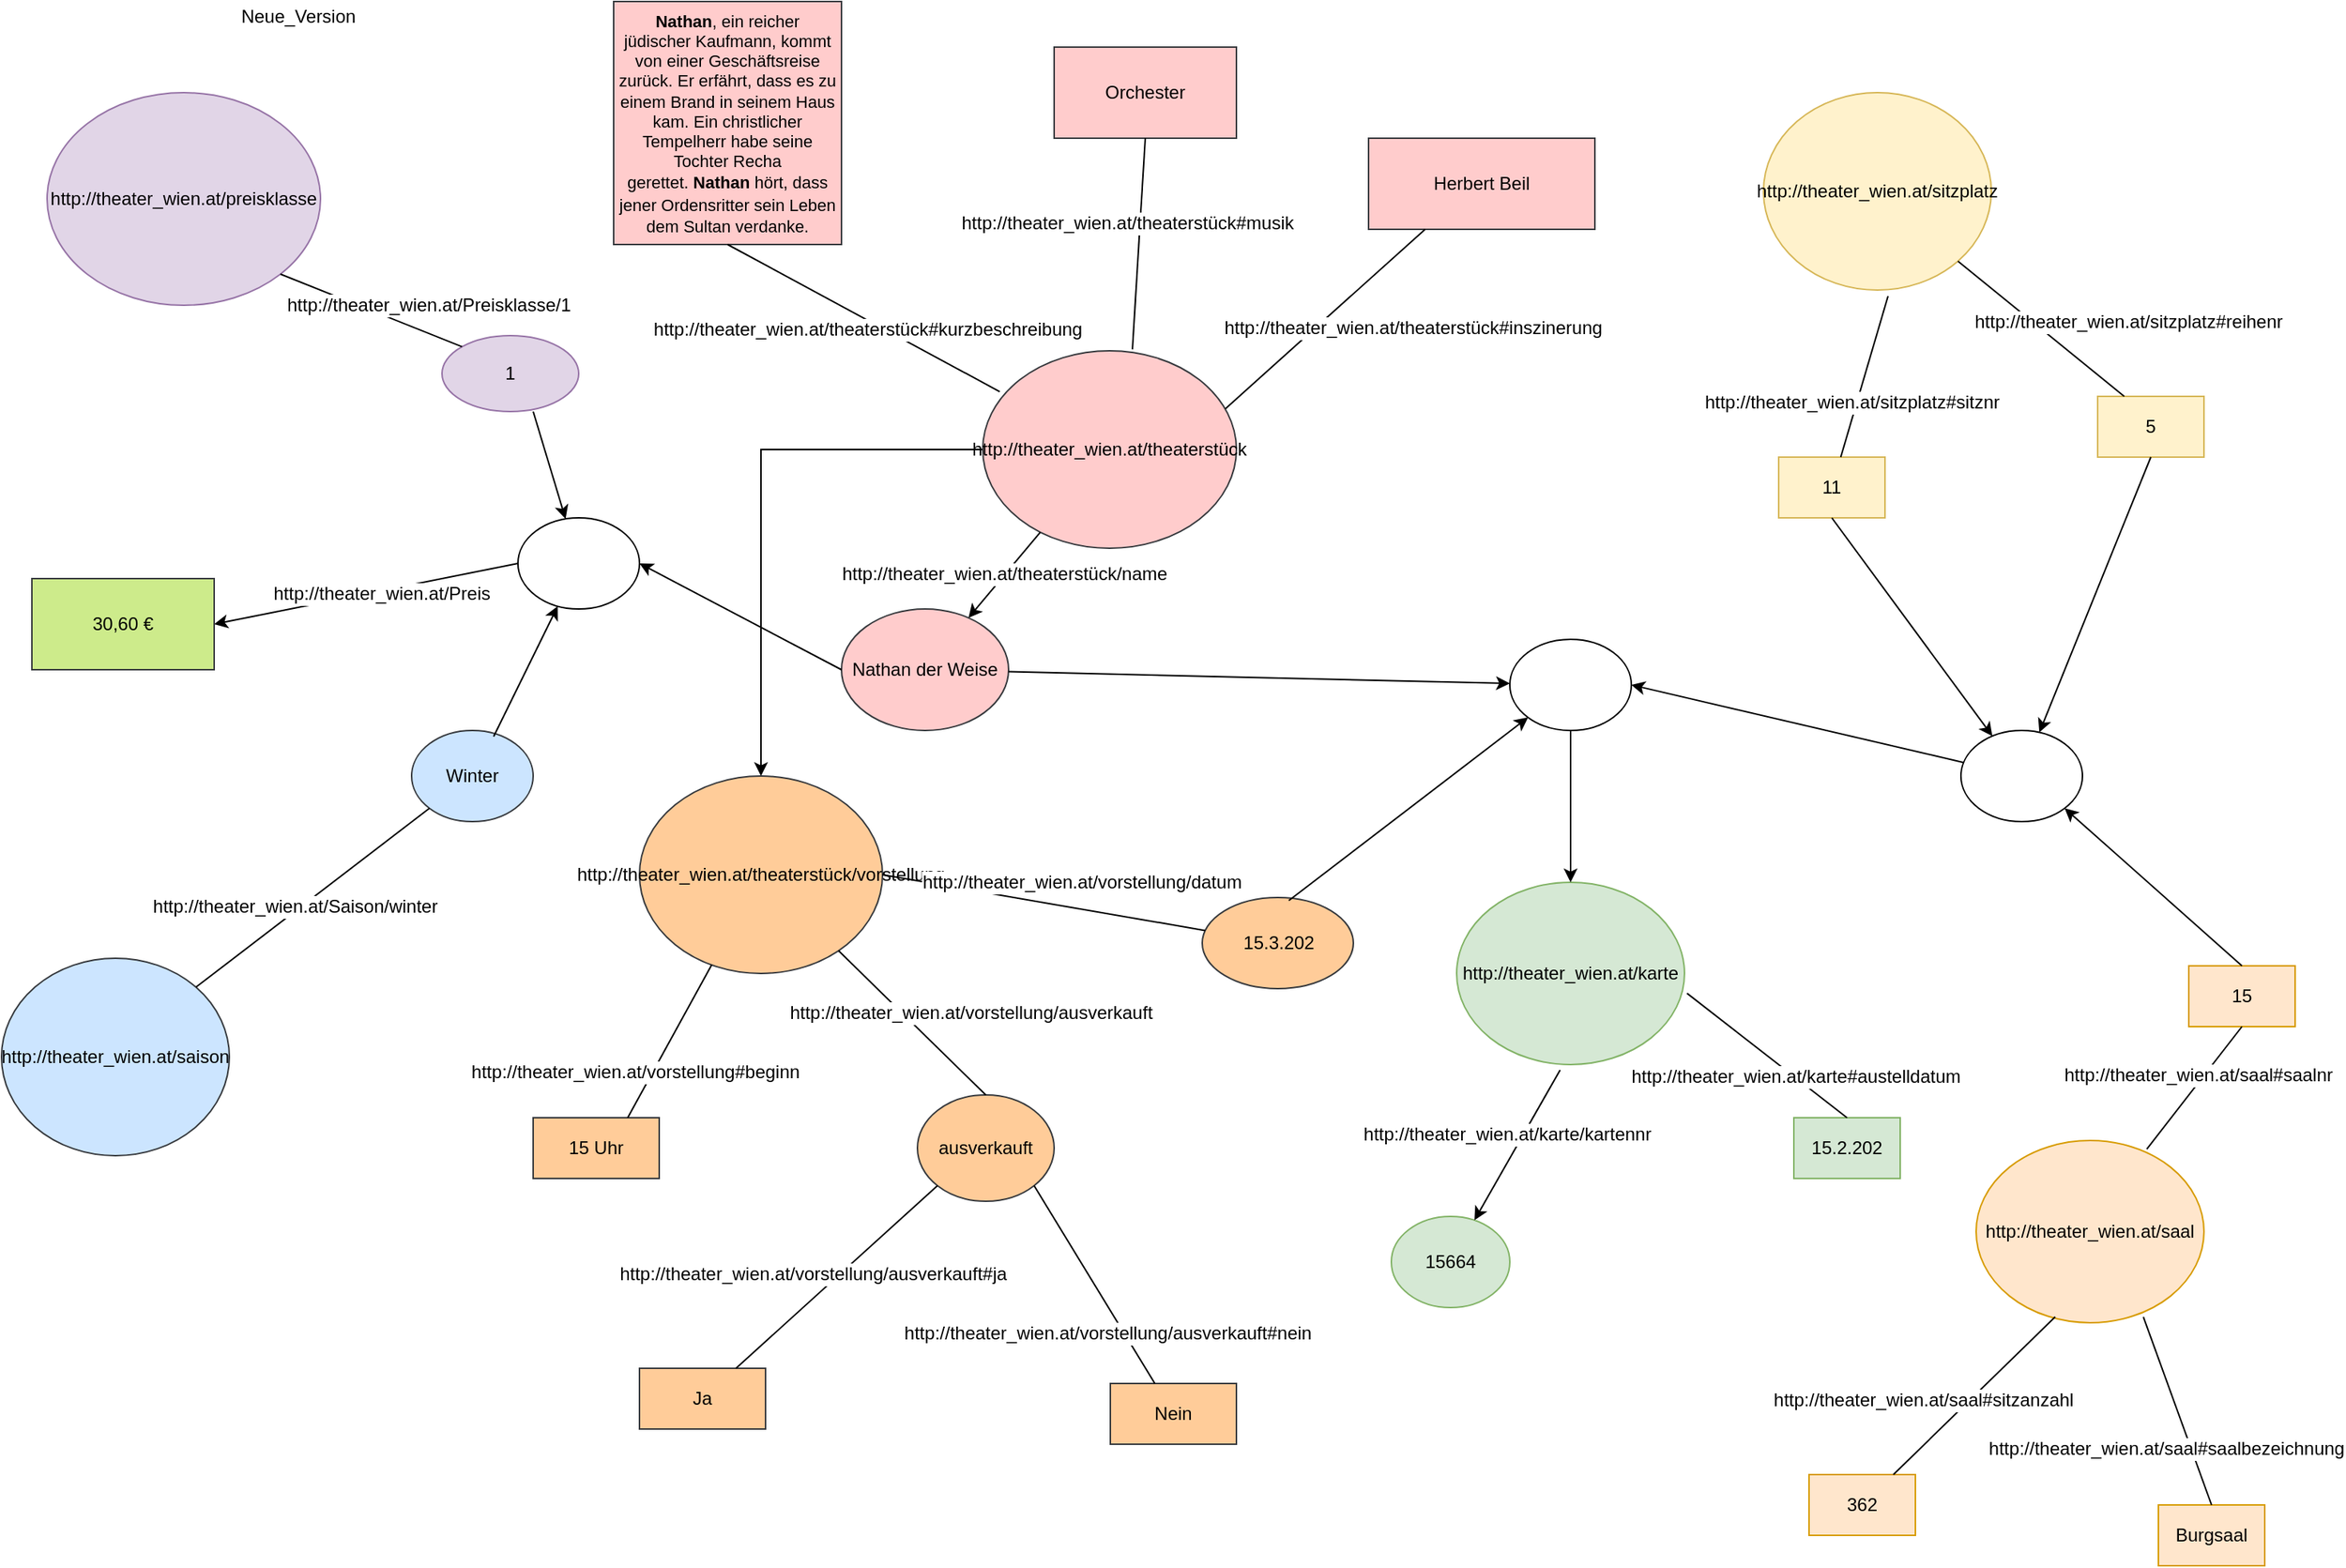 <mxfile version="12.9.7" type="device"><diagram id="sLKnjwL-e7nwLoqmbMFg" name="Page-1"><mxGraphModel dx="989" dy="905" grid="1" gridSize="10" guides="1" tooltips="1" connect="1" arrows="1" fold="1" page="1" pageScale="1" pageWidth="827" pageHeight="1169" math="0" shadow="0"><root><mxCell id="0"/><mxCell id="1" parent="0"/><mxCell id="UU5vE-nfYi3ChMqObCDJ-2" value="" style="edgeStyle=orthogonalEdgeStyle;rounded=0;orthogonalLoop=1;jettySize=auto;html=1;" edge="1" parent="1" source="2wNeziooIKiLFg-yDV3l-1" target="2wNeziooIKiLFg-yDV3l-10"><mxGeometry relative="1" as="geometry"><mxPoint x="1639.5" y="470" as="targetPoint"/></mxGeometry></mxCell><mxCell id="2wNeziooIKiLFg-yDV3l-1" value="http://theater_wien.at/theaterstück" style="ellipse;whiteSpace=wrap;html=1;fillColor=#ffcccc;strokeColor=#36393d;" parent="1" vertex="1"><mxGeometry x="1556" y="260" width="167" height="130" as="geometry"/></mxCell><mxCell id="2wNeziooIKiLFg-yDV3l-2" value="Nathan der Weise" style="ellipse;whiteSpace=wrap;html=1;fillColor=#ffcccc;strokeColor=#36393d;" parent="1" vertex="1"><mxGeometry x="1463" y="430" width="110" height="80" as="geometry"/></mxCell><mxCell id="2wNeziooIKiLFg-yDV3l-3" value="Orchester" style="rounded=0;whiteSpace=wrap;html=1;fillColor=#ffcccc;strokeColor=#36393d;" parent="1" vertex="1"><mxGeometry x="1603" y="60" width="120" height="60" as="geometry"/></mxCell><mxCell id="2wNeziooIKiLFg-yDV3l-4" value="&lt;font style=&quot;font-size: 11px&quot;&gt;&lt;span class=&quot;ILfuVd&quot;&gt;&lt;span class=&quot;e24Kjd&quot;&gt;&lt;b&gt;Nathan&lt;/b&gt;, ein reicher &lt;br&gt;&lt;/span&gt;&lt;/span&gt;&lt;/font&gt;&lt;div style=&quot;font-size: 11px&quot;&gt;&lt;div align=&quot;center&quot;&gt;&lt;font style=&quot;font-size: 11px&quot;&gt;&lt;span class=&quot;ILfuVd&quot;&gt;&lt;span class=&quot;e24Kjd&quot;&gt;jüdischer Kaufmann, kommt von einer Geschäftsreise zurück. Er erfährt, dass es zu einem Brand in seinem Haus kam. Ein christlicher Tempelherr habe seine Tochter Recha &lt;/span&gt;&lt;/span&gt;&lt;br&gt;&lt;/font&gt;&lt;/div&gt;&lt;font style=&quot;font-size: 11px&quot;&gt;&lt;span class=&quot;ILfuVd&quot;&gt;&lt;span class=&quot;e24Kjd&quot;&gt;&lt;/span&gt;&lt;/span&gt;&lt;/font&gt;&lt;/div&gt;&lt;font style=&quot;font-size: 11px&quot;&gt;&lt;span class=&quot;ILfuVd&quot;&gt;&lt;span class=&quot;e24Kjd&quot;&gt;gerettet. &lt;b&gt;Nathan&lt;/b&gt; hört, dass jener Ordensritter sein Leben dem Sultan verdanke.&lt;/span&gt;&lt;/span&gt;&lt;/font&gt;" style="rounded=0;whiteSpace=wrap;html=1;fillColor=#ffcccc;strokeColor=#36393d;" parent="1" vertex="1"><mxGeometry x="1313" y="30" width="150" height="160" as="geometry"/></mxCell><mxCell id="2wNeziooIKiLFg-yDV3l-5" value="Herbert Beil" style="rounded=0;whiteSpace=wrap;html=1;fillColor=#ffcccc;strokeColor=#36393d;" parent="1" vertex="1"><mxGeometry x="1810" y="120" width="149" height="60" as="geometry"/></mxCell><mxCell id="2wNeziooIKiLFg-yDV3l-7" value="http://theater_wien.at/preisklasse" style="ellipse;whiteSpace=wrap;html=1;fillColor=#e1d5e7;strokeColor=#9673a6;" parent="1" vertex="1"><mxGeometry x="940" y="90" width="180" height="140" as="geometry"/></mxCell><mxCell id="2wNeziooIKiLFg-yDV3l-8" value="http://theater_wien.at/saal" style="ellipse;whiteSpace=wrap;html=1;fillColor=#ffe6cc;strokeColor=#d79b00;" parent="1" vertex="1"><mxGeometry x="2210" y="780" width="150" height="120" as="geometry"/></mxCell><mxCell id="2wNeziooIKiLFg-yDV3l-9" value="http://theater_wien.at/sitzplatz" style="ellipse;whiteSpace=wrap;html=1;fillColor=#fff2cc;strokeColor=#d6b656;" parent="1" vertex="1"><mxGeometry x="2070" y="90" width="150" height="130" as="geometry"/></mxCell><mxCell id="2wNeziooIKiLFg-yDV3l-10" value="http://theater_wien.at/theaterstück/vorstellung" style="ellipse;whiteSpace=wrap;html=1;fillColor=#ffcc99;strokeColor=#36393d;" parent="1" vertex="1"><mxGeometry x="1330" y="540" width="160" height="130" as="geometry"/></mxCell><mxCell id="2wNeziooIKiLFg-yDV3l-11" value="" style="endArrow=classic;html=1;" parent="1" source="2wNeziooIKiLFg-yDV3l-1" target="2wNeziooIKiLFg-yDV3l-2" edge="1"><mxGeometry width="50" height="50" relative="1" as="geometry"><mxPoint x="1560" y="350" as="sourcePoint"/><mxPoint x="1273" y="630" as="targetPoint"/></mxGeometry></mxCell><mxCell id="QYYGPeCAI0np7RT4nymk-9" value="http://theater_wien.at/theaterstück/name" style="text;html=1;align=center;verticalAlign=middle;resizable=0;points=[];labelBackgroundColor=#ffffff;" parent="2wNeziooIKiLFg-yDV3l-11" vertex="1" connectable="0"><mxGeometry x="-0.251" relative="1" as="geometry"><mxPoint x="-6.69" y="5.82" as="offset"/></mxGeometry></mxCell><mxCell id="QYYGPeCAI0np7RT4nymk-2" value="" style="endArrow=none;html=1;exitX=0.957;exitY=0.293;exitDx=0;exitDy=0;exitPerimeter=0;entryX=0.25;entryY=1;entryDx=0;entryDy=0;" parent="1" source="2wNeziooIKiLFg-yDV3l-1" target="2wNeziooIKiLFg-yDV3l-5" edge="1"><mxGeometry width="50" height="50" relative="1" as="geometry"><mxPoint x="1503" y="370" as="sourcePoint"/><mxPoint x="1553" y="320" as="targetPoint"/></mxGeometry></mxCell><mxCell id="QYYGPeCAI0np7RT4nymk-8" value="http://theater_wien.at/theaterstück#inszinerung" style="text;html=1;align=center;verticalAlign=middle;resizable=0;points=[];labelBackgroundColor=#ffffff;" parent="QYYGPeCAI0np7RT4nymk-2" vertex="1" connectable="0"><mxGeometry x="0.246" y="1" relative="1" as="geometry"><mxPoint x="41.4" y="20.48" as="offset"/></mxGeometry></mxCell><mxCell id="QYYGPeCAI0np7RT4nymk-3" value="" style="endArrow=none;html=1;exitX=0.067;exitY=0.207;exitDx=0;exitDy=0;exitPerimeter=0;entryX=0.5;entryY=1;entryDx=0;entryDy=0;" parent="1" source="2wNeziooIKiLFg-yDV3l-1" target="2wNeziooIKiLFg-yDV3l-4" edge="1"><mxGeometry width="50" height="50" relative="1" as="geometry"><mxPoint x="1633.97" y="241.02" as="sourcePoint"/><mxPoint x="1690.25" y="180" as="targetPoint"/></mxGeometry></mxCell><mxCell id="QYYGPeCAI0np7RT4nymk-6" value="&lt;div&gt;http://theater_wien.at/theaterstück#kurzbeschreibung&lt;/div&gt;" style="text;html=1;align=center;verticalAlign=middle;resizable=0;points=[];labelBackgroundColor=#ffffff;" parent="QYYGPeCAI0np7RT4nymk-3" vertex="1" connectable="0"><mxGeometry x="-0.407" y="-3" relative="1" as="geometry"><mxPoint x="-35.2" y="-10.1" as="offset"/></mxGeometry></mxCell><mxCell id="QYYGPeCAI0np7RT4nymk-4" value="" style="endArrow=none;html=1;exitX=0.59;exitY=-0.007;exitDx=0;exitDy=0;exitPerimeter=0;entryX=0.5;entryY=1;entryDx=0;entryDy=0;" parent="1" source="2wNeziooIKiLFg-yDV3l-1" target="2wNeziooIKiLFg-yDV3l-3" edge="1"><mxGeometry width="50" height="50" relative="1" as="geometry"><mxPoint x="1523.0" y="180" as="sourcePoint"/><mxPoint x="1720" y="110" as="targetPoint"/></mxGeometry></mxCell><mxCell id="QYYGPeCAI0np7RT4nymk-7" value="http://theater_wien.at/theaterstück#musik" style="text;html=1;align=center;verticalAlign=middle;resizable=0;points=[];labelBackgroundColor=#ffffff;" parent="QYYGPeCAI0np7RT4nymk-4" vertex="1" connectable="0"><mxGeometry x="0.192" relative="1" as="geometry"><mxPoint x="-8.99" y="-0.35" as="offset"/></mxGeometry></mxCell><mxCell id="QYYGPeCAI0np7RT4nymk-12" value="15 Uhr" style="rounded=0;whiteSpace=wrap;html=1;fillColor=#ffcc99;strokeColor=#36393d;" parent="1" vertex="1"><mxGeometry x="1260" y="765" width="83" height="40" as="geometry"/></mxCell><mxCell id="QYYGPeCAI0np7RT4nymk-13" value="ausverkauft" style="ellipse;whiteSpace=wrap;html=1;fillColor=#ffcc99;strokeColor=#36393d;" parent="1" vertex="1"><mxGeometry x="1513" y="750" width="90" height="70" as="geometry"/></mxCell><mxCell id="QYYGPeCAI0np7RT4nymk-14" value="Ja" style="rounded=0;whiteSpace=wrap;html=1;fillColor=#ffcc99;strokeColor=#36393d;" parent="1" vertex="1"><mxGeometry x="1330" y="930" width="83" height="40" as="geometry"/></mxCell><mxCell id="QYYGPeCAI0np7RT4nymk-15" value="Nein" style="rounded=0;whiteSpace=wrap;html=1;fillColor=#ffcc99;strokeColor=#36393d;" parent="1" vertex="1"><mxGeometry x="1640" y="940" width="83" height="40" as="geometry"/></mxCell><mxCell id="QYYGPeCAI0np7RT4nymk-16" value="" style="endArrow=none;html=1;entryX=0.75;entryY=0;entryDx=0;entryDy=0;" parent="1" source="2wNeziooIKiLFg-yDV3l-10" target="QYYGPeCAI0np7RT4nymk-12" edge="1"><mxGeometry width="50" height="50" relative="1" as="geometry"><mxPoint x="1503" y="610" as="sourcePoint"/><mxPoint x="1553" y="560" as="targetPoint"/></mxGeometry></mxCell><mxCell id="QYYGPeCAI0np7RT4nymk-24" value="http://theater_wien.at/vorstellung#beginn" style="text;html=1;align=center;verticalAlign=middle;resizable=0;points=[];labelBackgroundColor=#ffffff;" parent="QYYGPeCAI0np7RT4nymk-16" vertex="1" connectable="0"><mxGeometry x="0.536" y="-1" relative="1" as="geometry"><mxPoint x="-7.45" y="-6.21" as="offset"/></mxGeometry></mxCell><mxCell id="QYYGPeCAI0np7RT4nymk-17" value="" style="endArrow=none;html=1;exitX=0;exitY=1;exitDx=0;exitDy=0;" parent="1" source="QYYGPeCAI0np7RT4nymk-13" target="QYYGPeCAI0np7RT4nymk-14" edge="1"><mxGeometry width="50" height="50" relative="1" as="geometry"><mxPoint x="1423.004" y="733.133" as="sourcePoint"/><mxPoint x="1398.29" y="770" as="targetPoint"/></mxGeometry></mxCell><mxCell id="QYYGPeCAI0np7RT4nymk-22" value="http://theater_wien.at/vorstellung/ausverkauft#ja" style="text;html=1;align=center;verticalAlign=middle;resizable=0;points=[];labelBackgroundColor=#ffffff;" parent="QYYGPeCAI0np7RT4nymk-17" vertex="1" connectable="0"><mxGeometry x="0.502" y="1" relative="1" as="geometry"><mxPoint x="17.01" y="-33.15" as="offset"/></mxGeometry></mxCell><mxCell id="QYYGPeCAI0np7RT4nymk-18" value="" style="endArrow=none;html=1;entryX=0.5;entryY=0;entryDx=0;entryDy=0;" parent="1" source="2wNeziooIKiLFg-yDV3l-10" target="QYYGPeCAI0np7RT4nymk-13" edge="1"><mxGeometry width="50" height="50" relative="1" as="geometry"><mxPoint x="1416.964" y="673.133" as="sourcePoint"/><mxPoint x="1392.25" y="710" as="targetPoint"/></mxGeometry></mxCell><mxCell id="QYYGPeCAI0np7RT4nymk-20" value="http://theater_wien.at/vorstellung/ausverkauft" style="text;html=1;align=center;verticalAlign=middle;resizable=0;points=[];labelBackgroundColor=#ffffff;" parent="QYYGPeCAI0np7RT4nymk-18" vertex="1" connectable="0"><mxGeometry x="0.439" y="-1" relative="1" as="geometry"><mxPoint x="18.09" y="-28.6" as="offset"/></mxGeometry></mxCell><mxCell id="QYYGPeCAI0np7RT4nymk-19" value="" style="endArrow=none;html=1;exitX=1;exitY=1;exitDx=0;exitDy=0;" parent="1" source="QYYGPeCAI0np7RT4nymk-13" target="QYYGPeCAI0np7RT4nymk-15" edge="1"><mxGeometry width="50" height="50" relative="1" as="geometry"><mxPoint x="1478" y="760" as="sourcePoint"/><mxPoint x="1483" y="790" as="targetPoint"/></mxGeometry></mxCell><mxCell id="QYYGPeCAI0np7RT4nymk-23" value="http://theater_wien.at/vorstellung/ausverkauft#nein" style="text;html=1;align=center;verticalAlign=middle;resizable=0;points=[];labelBackgroundColor=#ffffff;" parent="QYYGPeCAI0np7RT4nymk-19" vertex="1" connectable="0"><mxGeometry x="0.45" y="2" relative="1" as="geometry"><mxPoint x="-11.25" y="3.97" as="offset"/></mxGeometry></mxCell><mxCell id="QYYGPeCAI0np7RT4nymk-25" value="15.3.202" style="ellipse;whiteSpace=wrap;html=1;fillColor=#ffcc99;strokeColor=#36393d;" parent="1" vertex="1"><mxGeometry x="1700.5" y="620" width="99.5" height="60" as="geometry"/></mxCell><mxCell id="QYYGPeCAI0np7RT4nymk-26" value="" style="endArrow=none;html=1;exitX=1;exitY=0.5;exitDx=0;exitDy=0;" parent="1" source="2wNeziooIKiLFg-yDV3l-10" target="QYYGPeCAI0np7RT4nymk-25" edge="1"><mxGeometry width="50" height="50" relative="1" as="geometry"><mxPoint x="1523" y="680" as="sourcePoint"/><mxPoint x="1573" y="630" as="targetPoint"/></mxGeometry></mxCell><mxCell id="QYYGPeCAI0np7RT4nymk-28" value="http://theater_wien.at/vorstellung/datum" style="text;html=1;align=center;verticalAlign=middle;resizable=0;points=[];labelBackgroundColor=#ffffff;" parent="QYYGPeCAI0np7RT4nymk-26" vertex="1" connectable="0"><mxGeometry x="0.497" y="-1" relative="1" as="geometry"><mxPoint x="-28.64" y="-23.48" as="offset"/></mxGeometry></mxCell><mxCell id="QYYGPeCAI0np7RT4nymk-29" value="" style="endArrow=classic;html=1;exitX=0.573;exitY=0.033;exitDx=0;exitDy=0;exitPerimeter=0;" parent="1" source="QYYGPeCAI0np7RT4nymk-25" target="QYYGPeCAI0np7RT4nymk-58" edge="1"><mxGeometry width="50" height="50" relative="1" as="geometry"><mxPoint x="1523" y="680" as="sourcePoint"/><mxPoint x="1823.967" y="507.485" as="targetPoint"/></mxGeometry></mxCell><mxCell id="QYYGPeCAI0np7RT4nymk-30" value="" style="endArrow=classic;html=1;" parent="1" source="2wNeziooIKiLFg-yDV3l-2" target="QYYGPeCAI0np7RT4nymk-58" edge="1"><mxGeometry width="50" height="50" relative="1" as="geometry"><mxPoint x="1692.996" y="561.02" as="sourcePoint"/><mxPoint x="1800" y="480.0" as="targetPoint"/></mxGeometry></mxCell><mxCell id="QYYGPeCAI0np7RT4nymk-33" value="http://theater_wien.at/saison" style="ellipse;whiteSpace=wrap;html=1;fillColor=#cce5ff;strokeColor=#36393d;" parent="1" vertex="1"><mxGeometry x="910" y="660" width="150" height="130" as="geometry"/></mxCell><mxCell id="QYYGPeCAI0np7RT4nymk-34" value="" style="ellipse;whiteSpace=wrap;html=1;" parent="1" vertex="1"><mxGeometry x="1250" y="370" width="80" height="60" as="geometry"/></mxCell><mxCell id="QYYGPeCAI0np7RT4nymk-35" value="1" style="ellipse;whiteSpace=wrap;html=1;fillColor=#e1d5e7;strokeColor=#9673a6;" parent="1" vertex="1"><mxGeometry x="1200" y="250" width="90" height="50" as="geometry"/></mxCell><mxCell id="QYYGPeCAI0np7RT4nymk-36" value="Winter" style="ellipse;whiteSpace=wrap;html=1;fillColor=#cce5ff;strokeColor=#36393d;" parent="1" vertex="1"><mxGeometry x="1180" y="510" width="80" height="60" as="geometry"/></mxCell><mxCell id="QYYGPeCAI0np7RT4nymk-37" value="" style="endArrow=classic;html=1;exitX=0;exitY=0.5;exitDx=0;exitDy=0;entryX=1;entryY=0.5;entryDx=0;entryDy=0;" parent="1" source="2wNeziooIKiLFg-yDV3l-2" target="QYYGPeCAI0np7RT4nymk-34" edge="1"><mxGeometry width="50" height="50" relative="1" as="geometry"><mxPoint x="1400" y="660" as="sourcePoint"/><mxPoint x="1450" y="610" as="targetPoint"/></mxGeometry></mxCell><mxCell id="QYYGPeCAI0np7RT4nymk-38" value="" style="endArrow=classic;html=1;exitX=0;exitY=0.5;exitDx=0;exitDy=0;entryX=1;entryY=0.5;entryDx=0;entryDy=0;" parent="1" source="QYYGPeCAI0np7RT4nymk-34" target="QYYGPeCAI0np7RT4nymk-39" edge="1"><mxGeometry width="50" height="50" relative="1" as="geometry"><mxPoint x="1230" y="400" as="sourcePoint"/><mxPoint x="1110" y="410" as="targetPoint"/></mxGeometry></mxCell><mxCell id="QYYGPeCAI0np7RT4nymk-52" value="http://theater_wien.at/Preis" style="text;html=1;align=center;verticalAlign=middle;resizable=0;points=[];labelBackgroundColor=#ffffff;" parent="QYYGPeCAI0np7RT4nymk-38" vertex="1" connectable="0"><mxGeometry x="0.454" y="-3" relative="1" as="geometry"><mxPoint x="56.04" y="-6.15" as="offset"/></mxGeometry></mxCell><mxCell id="QYYGPeCAI0np7RT4nymk-39" value="30,60 &lt;span class=&quot;ILfuVd&quot;&gt;&lt;span class=&quot;e24Kjd&quot;&gt;€&lt;/span&gt;&lt;/span&gt;" style="rounded=0;whiteSpace=wrap;html=1;fillColor=#cdeb8b;strokeColor=#36393d;" parent="1" vertex="1"><mxGeometry x="930" y="410" width="120" height="60" as="geometry"/></mxCell><mxCell id="QYYGPeCAI0np7RT4nymk-40" value="" style="endArrow=classic;html=1;exitX=0.675;exitY=0.067;exitDx=0;exitDy=0;exitPerimeter=0;" parent="1" source="QYYGPeCAI0np7RT4nymk-36" target="QYYGPeCAI0np7RT4nymk-34" edge="1"><mxGeometry width="50" height="50" relative="1" as="geometry"><mxPoint x="1400" y="660" as="sourcePoint"/><mxPoint x="1450" y="610" as="targetPoint"/></mxGeometry></mxCell><mxCell id="QYYGPeCAI0np7RT4nymk-41" value="" style="endArrow=classic;html=1;exitX=0.667;exitY=1;exitDx=0;exitDy=0;exitPerimeter=0;" parent="1" source="QYYGPeCAI0np7RT4nymk-35" target="QYYGPeCAI0np7RT4nymk-34" edge="1"><mxGeometry width="50" height="50" relative="1" as="geometry"><mxPoint x="1250" y="292" as="sourcePoint"/><mxPoint x="1275.452" y="437.641" as="targetPoint"/></mxGeometry></mxCell><mxCell id="QYYGPeCAI0np7RT4nymk-43" value="" style="endArrow=none;html=1;exitX=1;exitY=1;exitDx=0;exitDy=0;entryX=0;entryY=0;entryDx=0;entryDy=0;" parent="1" source="2wNeziooIKiLFg-yDV3l-7" target="QYYGPeCAI0np7RT4nymk-35" edge="1"><mxGeometry width="50" height="50" relative="1" as="geometry"><mxPoint x="1400" y="660" as="sourcePoint"/><mxPoint x="1450" y="610" as="targetPoint"/></mxGeometry></mxCell><mxCell id="QYYGPeCAI0np7RT4nymk-49" value="http://theater_wien.at/Preisklasse/1" style="text;html=1;align=center;verticalAlign=middle;resizable=0;points=[];labelBackgroundColor=#ffffff;" parent="QYYGPeCAI0np7RT4nymk-43" vertex="1" connectable="0"><mxGeometry x="-0.466" y="-4" relative="1" as="geometry"><mxPoint x="66.31" y="4.1" as="offset"/></mxGeometry></mxCell><mxCell id="QYYGPeCAI0np7RT4nymk-46" value="" style="endArrow=none;html=1;exitX=1;exitY=0;exitDx=0;exitDy=0;entryX=0;entryY=1;entryDx=0;entryDy=0;" parent="1" source="QYYGPeCAI0np7RT4nymk-33" target="QYYGPeCAI0np7RT4nymk-36" edge="1"><mxGeometry width="50" height="50" relative="1" as="geometry"><mxPoint x="1400" y="660" as="sourcePoint"/><mxPoint x="1450" y="610" as="targetPoint"/></mxGeometry></mxCell><mxCell id="QYYGPeCAI0np7RT4nymk-47" value="http://theater_wien.at/Saison/winter" style="text;html=1;align=center;verticalAlign=middle;resizable=0;points=[];labelBackgroundColor=#ffffff;" parent="QYYGPeCAI0np7RT4nymk-46" vertex="1" connectable="0"><mxGeometry x="-0.382" y="-4" relative="1" as="geometry"><mxPoint x="14.21" y="-19.79" as="offset"/></mxGeometry></mxCell><mxCell id="QYYGPeCAI0np7RT4nymk-53" value="362" style="rounded=0;whiteSpace=wrap;html=1;fillColor=#ffe6cc;strokeColor=#d79b00;" parent="1" vertex="1"><mxGeometry x="2100" y="1000" width="70" height="40" as="geometry"/></mxCell><mxCell id="QYYGPeCAI0np7RT4nymk-54" value="Burgsaal" style="rounded=0;whiteSpace=wrap;html=1;fillColor=#ffe6cc;strokeColor=#d79b00;" parent="1" vertex="1"><mxGeometry x="2330" y="1020" width="70" height="40" as="geometry"/></mxCell><mxCell id="QYYGPeCAI0np7RT4nymk-55" value="11" style="rounded=0;whiteSpace=wrap;html=1;fillColor=#fff2cc;strokeColor=#d6b656;" parent="1" vertex="1"><mxGeometry x="2080" y="330" width="70" height="40" as="geometry"/></mxCell><mxCell id="QYYGPeCAI0np7RT4nymk-56" value="5" style="rounded=0;whiteSpace=wrap;html=1;fillColor=#fff2cc;strokeColor=#d6b656;" parent="1" vertex="1"><mxGeometry x="2290" y="290" width="70" height="40" as="geometry"/></mxCell><mxCell id="QYYGPeCAI0np7RT4nymk-57" value="" style="ellipse;whiteSpace=wrap;html=1;" parent="1" vertex="1"><mxGeometry x="2200" y="510" width="80" height="60" as="geometry"/></mxCell><mxCell id="QYYGPeCAI0np7RT4nymk-58" value="" style="ellipse;whiteSpace=wrap;html=1;" parent="1" vertex="1"><mxGeometry x="1903" y="450" width="80" height="60" as="geometry"/></mxCell><mxCell id="QYYGPeCAI0np7RT4nymk-59" value="" style="endArrow=classic;html=1;entryX=1;entryY=0.5;entryDx=0;entryDy=0;" parent="1" source="QYYGPeCAI0np7RT4nymk-57" target="QYYGPeCAI0np7RT4nymk-58" edge="1"><mxGeometry width="50" height="50" relative="1" as="geometry"><mxPoint x="1560" y="570" as="sourcePoint"/><mxPoint x="1610" y="520" as="targetPoint"/></mxGeometry></mxCell><mxCell id="QYYGPeCAI0np7RT4nymk-64" value="" style="endArrow=none;html=1;" parent="1" target="QYYGPeCAI0np7RT4nymk-55" edge="1"><mxGeometry width="50" height="50" relative="1" as="geometry"><mxPoint x="2152" y="224" as="sourcePoint"/><mxPoint x="1610" y="520" as="targetPoint"/></mxGeometry></mxCell><mxCell id="QYYGPeCAI0np7RT4nymk-67" value="http://theater_wien.at/sitzplatz#sitznr" style="text;html=1;align=center;verticalAlign=middle;resizable=0;points=[];labelBackgroundColor=#ffffff;" parent="QYYGPeCAI0np7RT4nymk-64" vertex="1" connectable="0"><mxGeometry x="0.338" y="-4" relative="1" as="geometry"><mxPoint as="offset"/></mxGeometry></mxCell><mxCell id="QYYGPeCAI0np7RT4nymk-65" value="" style="endArrow=none;html=1;exitX=1;exitY=1;exitDx=0;exitDy=0;entryX=0.25;entryY=0;entryDx=0;entryDy=0;" parent="1" source="2wNeziooIKiLFg-yDV3l-9" target="QYYGPeCAI0np7RT4nymk-56" edge="1"><mxGeometry width="50" height="50" relative="1" as="geometry"><mxPoint x="1560" y="570" as="sourcePoint"/><mxPoint x="1610" y="520" as="targetPoint"/></mxGeometry></mxCell><mxCell id="QYYGPeCAI0np7RT4nymk-66" value="http://theater_wien.at/sitzplatz#reihenr" style="text;html=1;align=center;verticalAlign=middle;resizable=0;points=[];labelBackgroundColor=#ffffff;" parent="QYYGPeCAI0np7RT4nymk-65" vertex="1" connectable="0"><mxGeometry x="0.19" y="6" relative="1" as="geometry"><mxPoint x="42.44" y="-8.86" as="offset"/></mxGeometry></mxCell><mxCell id="QYYGPeCAI0np7RT4nymk-68" value="" style="endArrow=none;html=1;exitX=0.347;exitY=0.968;exitDx=0;exitDy=0;exitPerimeter=0;" parent="1" source="2wNeziooIKiLFg-yDV3l-8" target="QYYGPeCAI0np7RT4nymk-53" edge="1"><mxGeometry width="50" height="50" relative="1" as="geometry"><mxPoint x="2162" y="234" as="sourcePoint"/><mxPoint x="2259" y="830" as="targetPoint"/><Array as="points"/></mxGeometry></mxCell><mxCell id="QYYGPeCAI0np7RT4nymk-69" value="http://theater_wien.at/saal#sitzanzahl" style="text;html=1;align=center;verticalAlign=middle;resizable=0;points=[];labelBackgroundColor=#ffffff;" parent="QYYGPeCAI0np7RT4nymk-68" vertex="1" connectable="0"><mxGeometry x="0.338" y="-4" relative="1" as="geometry"><mxPoint x="-13.51" y="-11.61" as="offset"/></mxGeometry></mxCell><mxCell id="QYYGPeCAI0np7RT4nymk-71" value="" style="endArrow=none;html=1;exitX=0.734;exitY=0.968;exitDx=0;exitDy=0;entryX=0.5;entryY=0;entryDx=0;entryDy=0;exitPerimeter=0;" parent="1" source="2wNeziooIKiLFg-yDV3l-8" target="QYYGPeCAI0np7RT4nymk-54" edge="1"><mxGeometry width="50" height="50" relative="1" as="geometry"><mxPoint x="2172" y="244" as="sourcePoint"/><mxPoint x="2140.873" y="350" as="targetPoint"/></mxGeometry></mxCell><mxCell id="QYYGPeCAI0np7RT4nymk-72" value="http://theater_wien.at/saal#saalbezeichnung" style="text;html=1;align=center;verticalAlign=middle;resizable=0;points=[];labelBackgroundColor=#ffffff;" parent="QYYGPeCAI0np7RT4nymk-71" vertex="1" connectable="0"><mxGeometry x="0.338" y="-4" relative="1" as="geometry"><mxPoint x="-11.57" y="2.93" as="offset"/></mxGeometry></mxCell><mxCell id="QYYGPeCAI0np7RT4nymk-74" value="http://theater_wien.at/karte" style="ellipse;whiteSpace=wrap;html=1;fillColor=#d5e8d4;strokeColor=#82b366;" parent="1" vertex="1"><mxGeometry x="1868" y="610" width="150" height="120" as="geometry"/></mxCell><mxCell id="QYYGPeCAI0np7RT4nymk-77" value="15" style="rounded=0;whiteSpace=wrap;html=1;fillColor=#ffe6cc;strokeColor=#d79b00;" parent="1" vertex="1"><mxGeometry x="2350" y="665" width="70" height="40" as="geometry"/></mxCell><mxCell id="QYYGPeCAI0np7RT4nymk-80" value="" style="endArrow=none;html=1;exitX=0.749;exitY=0.047;exitDx=0;exitDy=0;entryX=0.5;entryY=1;entryDx=0;entryDy=0;exitPerimeter=0;" parent="1" source="2wNeziooIKiLFg-yDV3l-8" target="QYYGPeCAI0np7RT4nymk-77" edge="1"><mxGeometry width="50" height="50" relative="1" as="geometry"><mxPoint x="2330.1" y="906.16" as="sourcePoint"/><mxPoint x="2410" y="610" as="targetPoint"/><Array as="points"/></mxGeometry></mxCell><mxCell id="QYYGPeCAI0np7RT4nymk-81" value="http://theater_wien.at/saal#saalnr" style="text;html=1;align=center;verticalAlign=middle;resizable=0;points=[];labelBackgroundColor=#ffffff;" parent="QYYGPeCAI0np7RT4nymk-80" vertex="1" connectable="0"><mxGeometry x="0.338" y="-4" relative="1" as="geometry"><mxPoint x="-11.57" y="2.93" as="offset"/></mxGeometry></mxCell><mxCell id="QYYGPeCAI0np7RT4nymk-84" value="" style="endArrow=classic;html=1;exitX=0.5;exitY=1;exitDx=0;exitDy=0;" parent="1" source="QYYGPeCAI0np7RT4nymk-55" target="QYYGPeCAI0np7RT4nymk-57" edge="1"><mxGeometry width="50" height="50" relative="1" as="geometry"><mxPoint x="1730" y="550" as="sourcePoint"/><mxPoint x="1780" y="500" as="targetPoint"/></mxGeometry></mxCell><mxCell id="QYYGPeCAI0np7RT4nymk-85" value="" style="endArrow=classic;html=1;exitX=0.5;exitY=1;exitDx=0;exitDy=0;" parent="1" source="QYYGPeCAI0np7RT4nymk-56" target="QYYGPeCAI0np7RT4nymk-57" edge="1"><mxGeometry width="50" height="50" relative="1" as="geometry"><mxPoint x="2125" y="380" as="sourcePoint"/><mxPoint x="2270" y="488" as="targetPoint"/></mxGeometry></mxCell><mxCell id="QYYGPeCAI0np7RT4nymk-86" value="" style="endArrow=classic;html=1;exitX=0.5;exitY=0;exitDx=0;exitDy=0;entryX=1;entryY=1;entryDx=0;entryDy=0;" parent="1" source="QYYGPeCAI0np7RT4nymk-77" target="QYYGPeCAI0np7RT4nymk-57" edge="1"><mxGeometry width="50" height="50" relative="1" as="geometry"><mxPoint x="2335" y="340" as="sourcePoint"/><mxPoint x="2278" y="540" as="targetPoint"/></mxGeometry></mxCell><mxCell id="QYYGPeCAI0np7RT4nymk-87" value="" style="endArrow=classic;html=1;exitX=0.5;exitY=1;exitDx=0;exitDy=0;" parent="1" source="QYYGPeCAI0np7RT4nymk-58" target="QYYGPeCAI0np7RT4nymk-74" edge="1"><mxGeometry width="50" height="50" relative="1" as="geometry"><mxPoint x="1730" y="550" as="sourcePoint"/><mxPoint x="1780" y="500" as="targetPoint"/></mxGeometry></mxCell><mxCell id="QYYGPeCAI0np7RT4nymk-88" value="15.2.202" style="rounded=0;whiteSpace=wrap;html=1;fillColor=#d5e8d4;strokeColor=#82b366;" parent="1" vertex="1"><mxGeometry x="2090" y="765" width="70" height="40" as="geometry"/></mxCell><mxCell id="QYYGPeCAI0np7RT4nymk-89" value="" style="endArrow=none;html=1;exitX=1.011;exitY=0.609;exitDx=0;exitDy=0;entryX=0.5;entryY=0;entryDx=0;entryDy=0;exitPerimeter=0;" parent="1" source="QYYGPeCAI0np7RT4nymk-74" target="QYYGPeCAI0np7RT4nymk-88" edge="1"><mxGeometry width="50" height="50" relative="1" as="geometry"><mxPoint x="2070" y="765" as="sourcePoint"/><mxPoint x="2214.32" y="595" as="targetPoint"/><Array as="points"/></mxGeometry></mxCell><mxCell id="QYYGPeCAI0np7RT4nymk-90" value="&lt;div&gt;http://theater_wien.at/karte#austelldatum&lt;/div&gt;" style="text;html=1;align=center;verticalAlign=middle;resizable=0;points=[];labelBackgroundColor=#ffffff;" parent="QYYGPeCAI0np7RT4nymk-89" vertex="1" connectable="0"><mxGeometry x="0.338" y="-4" relative="1" as="geometry"><mxPoint x="3.21" y="-3.16" as="offset"/></mxGeometry></mxCell><mxCell id="QYYGPeCAI0np7RT4nymk-92" value="15664" style="ellipse;whiteSpace=wrap;html=1;fillColor=#d5e8d4;strokeColor=#82b366;" parent="1" vertex="1"><mxGeometry x="1825" y="830" width="78" height="60" as="geometry"/></mxCell><mxCell id="QYYGPeCAI0np7RT4nymk-93" value="" style="endArrow=classic;html=1;exitX=0.454;exitY=1.03;exitDx=0;exitDy=0;exitPerimeter=0;" parent="1" source="QYYGPeCAI0np7RT4nymk-74" target="QYYGPeCAI0np7RT4nymk-92" edge="1"><mxGeometry width="50" height="50" relative="1" as="geometry"><mxPoint x="1930" y="720" as="sourcePoint"/><mxPoint x="1780" y="710" as="targetPoint"/><Array as="points"/></mxGeometry></mxCell><mxCell id="QYYGPeCAI0np7RT4nymk-94" value="http://theater_wien.at/karte/kartennr" style="text;html=1;align=center;verticalAlign=middle;resizable=0;points=[];labelBackgroundColor=#ffffff;" parent="QYYGPeCAI0np7RT4nymk-93" vertex="1" connectable="0"><mxGeometry x="-0.374" y="6" relative="1" as="geometry"><mxPoint x="-22.69" y="8.81" as="offset"/></mxGeometry></mxCell><mxCell id="QYYGPeCAI0np7RT4nymk-98" value="&lt;div&gt;Neue_Version&lt;/div&gt;" style="text;html=1;align=center;verticalAlign=middle;resizable=0;points=[];autosize=1;" parent="1" vertex="1"><mxGeometry x="1060" y="30" width="90" height="20" as="geometry"/></mxCell></root></mxGraphModel></diagram></mxfile>